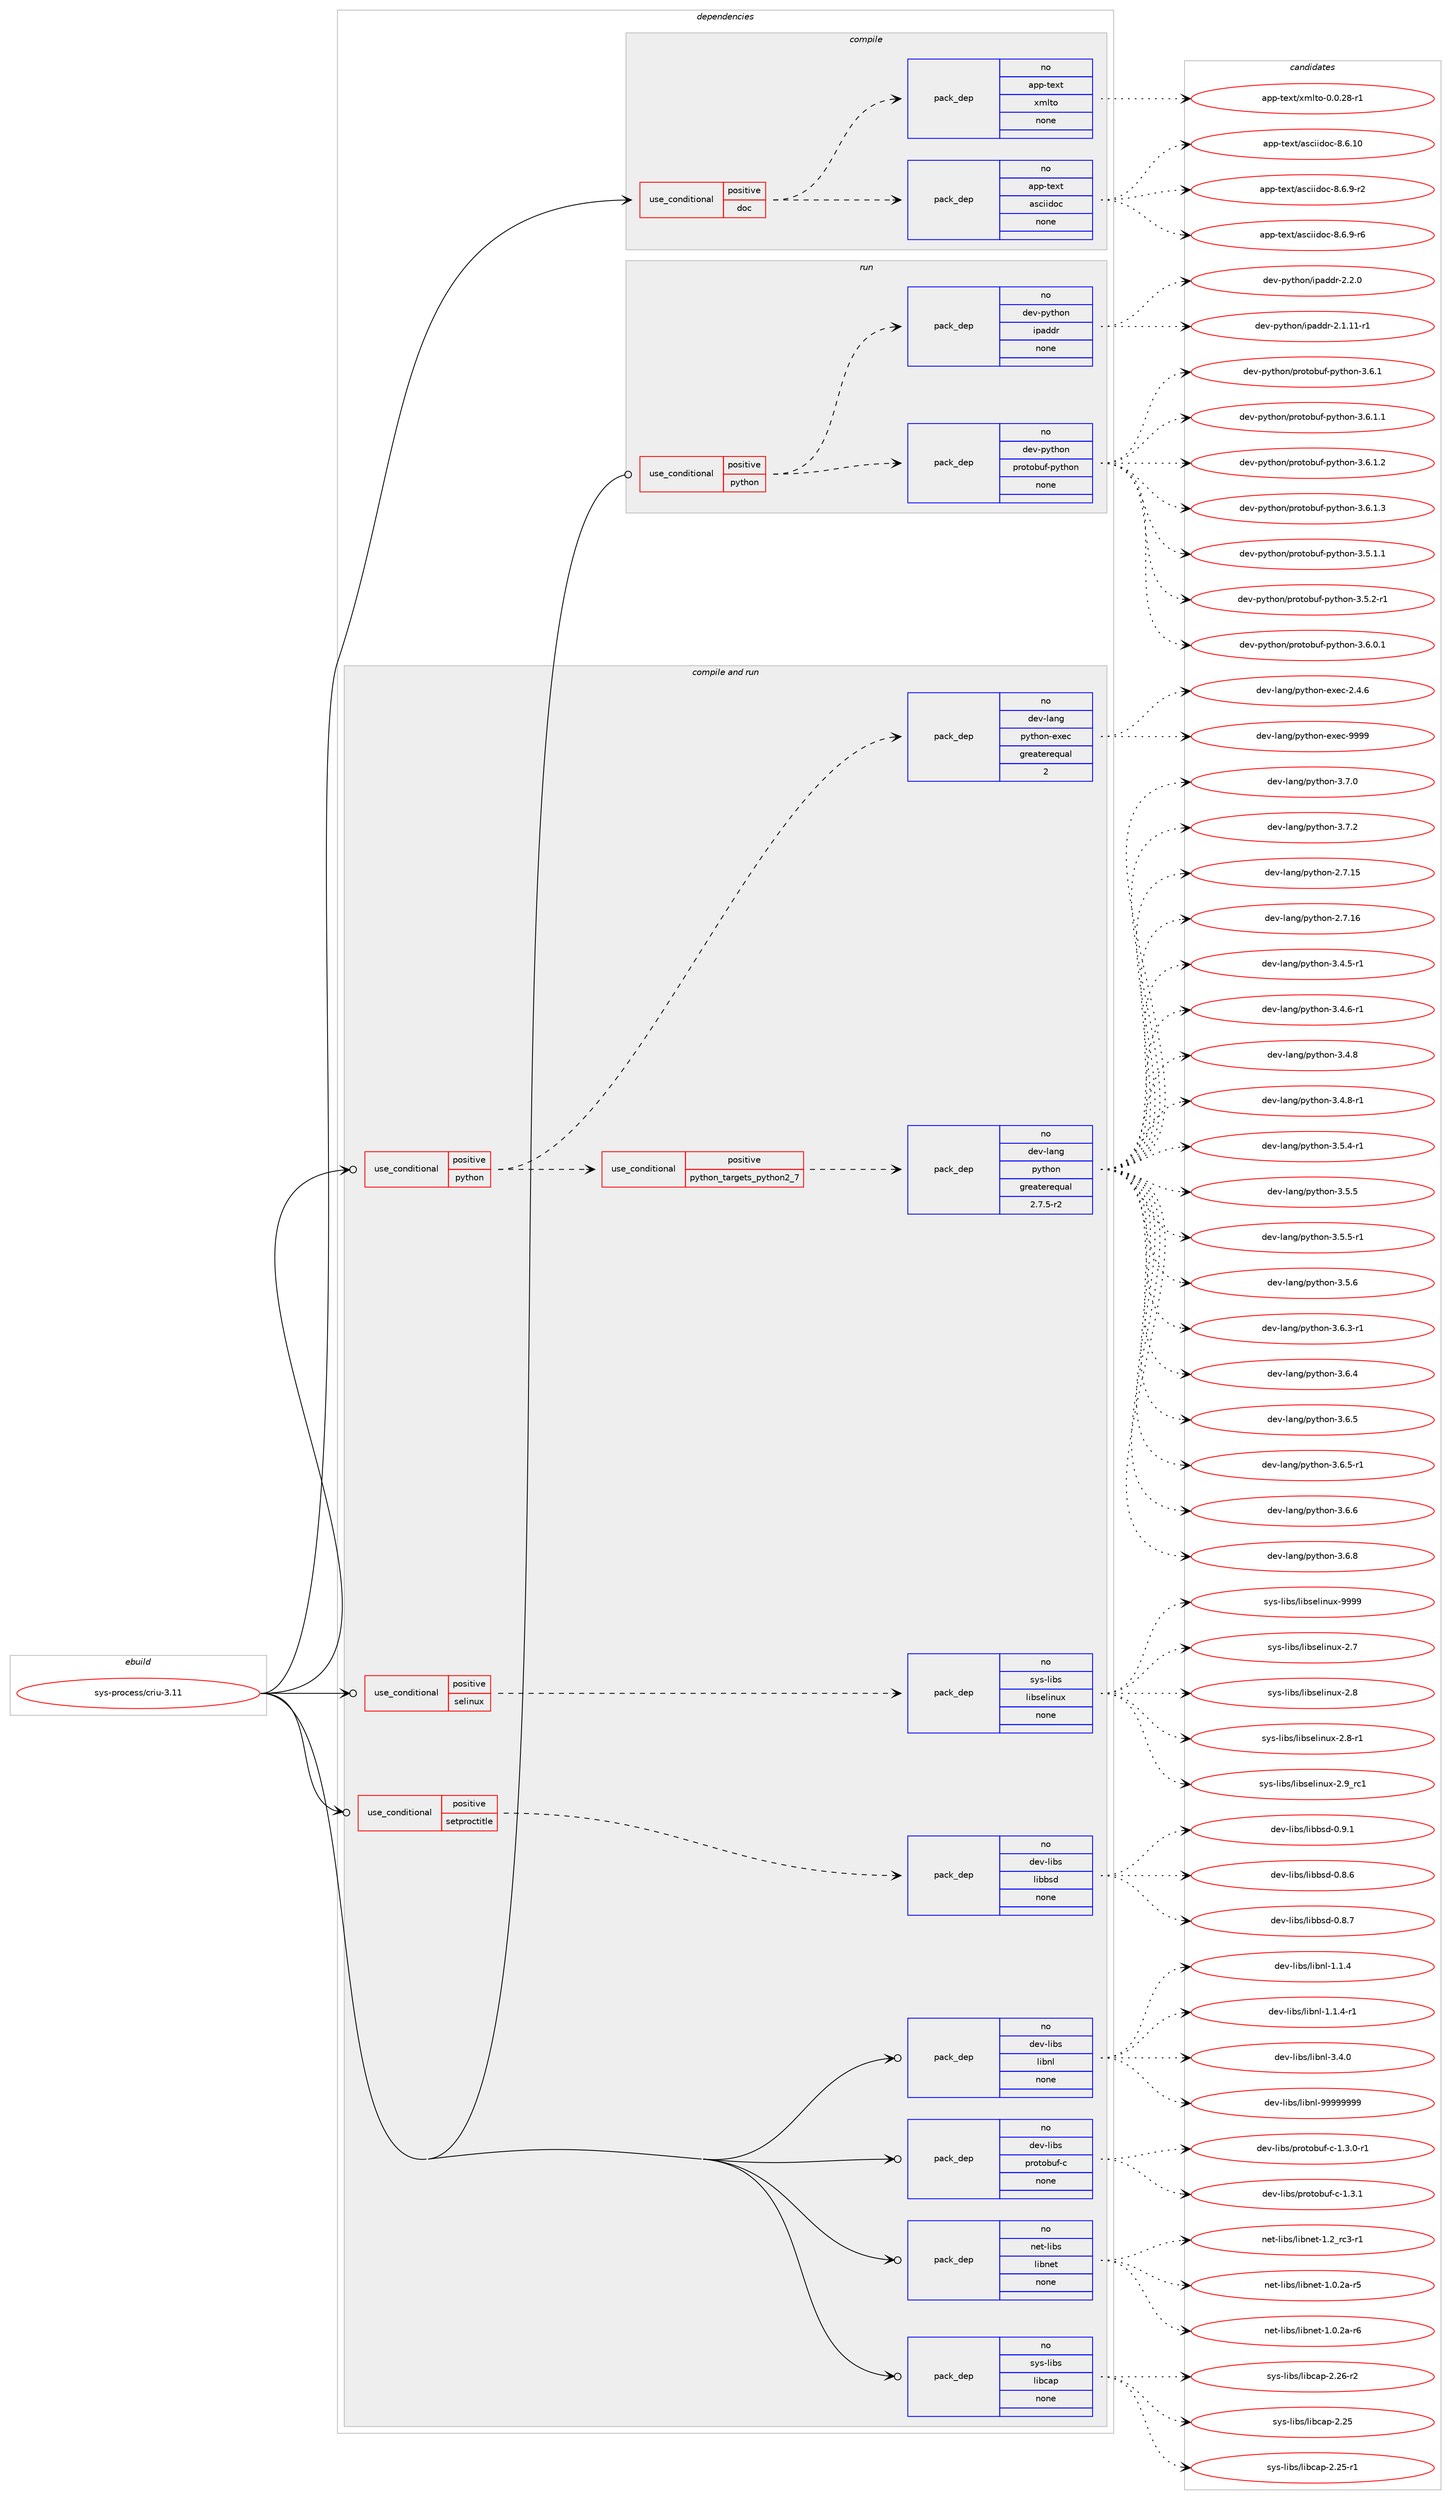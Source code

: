 digraph prolog {

# *************
# Graph options
# *************

newrank=true;
concentrate=true;
compound=true;
graph [rankdir=LR,fontname=Helvetica,fontsize=10,ranksep=1.5];#, ranksep=2.5, nodesep=0.2];
edge  [arrowhead=vee];
node  [fontname=Helvetica,fontsize=10];

# **********
# The ebuild
# **********

subgraph cluster_leftcol {
color=gray;
rank=same;
label=<<i>ebuild</i>>;
id [label="sys-process/criu-3.11", color=red, width=4, href="../sys-process/criu-3.11.svg"];
}

# ****************
# The dependencies
# ****************

subgraph cluster_midcol {
color=gray;
label=<<i>dependencies</i>>;
subgraph cluster_compile {
fillcolor="#eeeeee";
style=filled;
label=<<i>compile</i>>;
subgraph cond462440 {
dependency1740296 [label=<<TABLE BORDER="0" CELLBORDER="1" CELLSPACING="0" CELLPADDING="4"><TR><TD ROWSPAN="3" CELLPADDING="10">use_conditional</TD></TR><TR><TD>positive</TD></TR><TR><TD>doc</TD></TR></TABLE>>, shape=none, color=red];
subgraph pack1249087 {
dependency1740297 [label=<<TABLE BORDER="0" CELLBORDER="1" CELLSPACING="0" CELLPADDING="4" WIDTH="220"><TR><TD ROWSPAN="6" CELLPADDING="30">pack_dep</TD></TR><TR><TD WIDTH="110">no</TD></TR><TR><TD>app-text</TD></TR><TR><TD>asciidoc</TD></TR><TR><TD>none</TD></TR><TR><TD></TD></TR></TABLE>>, shape=none, color=blue];
}
dependency1740296:e -> dependency1740297:w [weight=20,style="dashed",arrowhead="vee"];
subgraph pack1249088 {
dependency1740298 [label=<<TABLE BORDER="0" CELLBORDER="1" CELLSPACING="0" CELLPADDING="4" WIDTH="220"><TR><TD ROWSPAN="6" CELLPADDING="30">pack_dep</TD></TR><TR><TD WIDTH="110">no</TD></TR><TR><TD>app-text</TD></TR><TR><TD>xmlto</TD></TR><TR><TD>none</TD></TR><TR><TD></TD></TR></TABLE>>, shape=none, color=blue];
}
dependency1740296:e -> dependency1740298:w [weight=20,style="dashed",arrowhead="vee"];
}
id:e -> dependency1740296:w [weight=20,style="solid",arrowhead="vee"];
}
subgraph cluster_compileandrun {
fillcolor="#eeeeee";
style=filled;
label=<<i>compile and run</i>>;
subgraph cond462441 {
dependency1740299 [label=<<TABLE BORDER="0" CELLBORDER="1" CELLSPACING="0" CELLPADDING="4"><TR><TD ROWSPAN="3" CELLPADDING="10">use_conditional</TD></TR><TR><TD>positive</TD></TR><TR><TD>python</TD></TR></TABLE>>, shape=none, color=red];
subgraph cond462442 {
dependency1740300 [label=<<TABLE BORDER="0" CELLBORDER="1" CELLSPACING="0" CELLPADDING="4"><TR><TD ROWSPAN="3" CELLPADDING="10">use_conditional</TD></TR><TR><TD>positive</TD></TR><TR><TD>python_targets_python2_7</TD></TR></TABLE>>, shape=none, color=red];
subgraph pack1249089 {
dependency1740301 [label=<<TABLE BORDER="0" CELLBORDER="1" CELLSPACING="0" CELLPADDING="4" WIDTH="220"><TR><TD ROWSPAN="6" CELLPADDING="30">pack_dep</TD></TR><TR><TD WIDTH="110">no</TD></TR><TR><TD>dev-lang</TD></TR><TR><TD>python</TD></TR><TR><TD>greaterequal</TD></TR><TR><TD>2.7.5-r2</TD></TR></TABLE>>, shape=none, color=blue];
}
dependency1740300:e -> dependency1740301:w [weight=20,style="dashed",arrowhead="vee"];
}
dependency1740299:e -> dependency1740300:w [weight=20,style="dashed",arrowhead="vee"];
subgraph pack1249090 {
dependency1740302 [label=<<TABLE BORDER="0" CELLBORDER="1" CELLSPACING="0" CELLPADDING="4" WIDTH="220"><TR><TD ROWSPAN="6" CELLPADDING="30">pack_dep</TD></TR><TR><TD WIDTH="110">no</TD></TR><TR><TD>dev-lang</TD></TR><TR><TD>python-exec</TD></TR><TR><TD>greaterequal</TD></TR><TR><TD>2</TD></TR></TABLE>>, shape=none, color=blue];
}
dependency1740299:e -> dependency1740302:w [weight=20,style="dashed",arrowhead="vee"];
}
id:e -> dependency1740299:w [weight=20,style="solid",arrowhead="odotvee"];
subgraph cond462443 {
dependency1740303 [label=<<TABLE BORDER="0" CELLBORDER="1" CELLSPACING="0" CELLPADDING="4"><TR><TD ROWSPAN="3" CELLPADDING="10">use_conditional</TD></TR><TR><TD>positive</TD></TR><TR><TD>selinux</TD></TR></TABLE>>, shape=none, color=red];
subgraph pack1249091 {
dependency1740304 [label=<<TABLE BORDER="0" CELLBORDER="1" CELLSPACING="0" CELLPADDING="4" WIDTH="220"><TR><TD ROWSPAN="6" CELLPADDING="30">pack_dep</TD></TR><TR><TD WIDTH="110">no</TD></TR><TR><TD>sys-libs</TD></TR><TR><TD>libselinux</TD></TR><TR><TD>none</TD></TR><TR><TD></TD></TR></TABLE>>, shape=none, color=blue];
}
dependency1740303:e -> dependency1740304:w [weight=20,style="dashed",arrowhead="vee"];
}
id:e -> dependency1740303:w [weight=20,style="solid",arrowhead="odotvee"];
subgraph cond462444 {
dependency1740305 [label=<<TABLE BORDER="0" CELLBORDER="1" CELLSPACING="0" CELLPADDING="4"><TR><TD ROWSPAN="3" CELLPADDING="10">use_conditional</TD></TR><TR><TD>positive</TD></TR><TR><TD>setproctitle</TD></TR></TABLE>>, shape=none, color=red];
subgraph pack1249092 {
dependency1740306 [label=<<TABLE BORDER="0" CELLBORDER="1" CELLSPACING="0" CELLPADDING="4" WIDTH="220"><TR><TD ROWSPAN="6" CELLPADDING="30">pack_dep</TD></TR><TR><TD WIDTH="110">no</TD></TR><TR><TD>dev-libs</TD></TR><TR><TD>libbsd</TD></TR><TR><TD>none</TD></TR><TR><TD></TD></TR></TABLE>>, shape=none, color=blue];
}
dependency1740305:e -> dependency1740306:w [weight=20,style="dashed",arrowhead="vee"];
}
id:e -> dependency1740305:w [weight=20,style="solid",arrowhead="odotvee"];
subgraph pack1249093 {
dependency1740307 [label=<<TABLE BORDER="0" CELLBORDER="1" CELLSPACING="0" CELLPADDING="4" WIDTH="220"><TR><TD ROWSPAN="6" CELLPADDING="30">pack_dep</TD></TR><TR><TD WIDTH="110">no</TD></TR><TR><TD>dev-libs</TD></TR><TR><TD>libnl</TD></TR><TR><TD>none</TD></TR><TR><TD></TD></TR></TABLE>>, shape=none, color=blue];
}
id:e -> dependency1740307:w [weight=20,style="solid",arrowhead="odotvee"];
subgraph pack1249094 {
dependency1740308 [label=<<TABLE BORDER="0" CELLBORDER="1" CELLSPACING="0" CELLPADDING="4" WIDTH="220"><TR><TD ROWSPAN="6" CELLPADDING="30">pack_dep</TD></TR><TR><TD WIDTH="110">no</TD></TR><TR><TD>dev-libs</TD></TR><TR><TD>protobuf-c</TD></TR><TR><TD>none</TD></TR><TR><TD></TD></TR></TABLE>>, shape=none, color=blue];
}
id:e -> dependency1740308:w [weight=20,style="solid",arrowhead="odotvee"];
subgraph pack1249095 {
dependency1740309 [label=<<TABLE BORDER="0" CELLBORDER="1" CELLSPACING="0" CELLPADDING="4" WIDTH="220"><TR><TD ROWSPAN="6" CELLPADDING="30">pack_dep</TD></TR><TR><TD WIDTH="110">no</TD></TR><TR><TD>net-libs</TD></TR><TR><TD>libnet</TD></TR><TR><TD>none</TD></TR><TR><TD></TD></TR></TABLE>>, shape=none, color=blue];
}
id:e -> dependency1740309:w [weight=20,style="solid",arrowhead="odotvee"];
subgraph pack1249096 {
dependency1740310 [label=<<TABLE BORDER="0" CELLBORDER="1" CELLSPACING="0" CELLPADDING="4" WIDTH="220"><TR><TD ROWSPAN="6" CELLPADDING="30">pack_dep</TD></TR><TR><TD WIDTH="110">no</TD></TR><TR><TD>sys-libs</TD></TR><TR><TD>libcap</TD></TR><TR><TD>none</TD></TR><TR><TD></TD></TR></TABLE>>, shape=none, color=blue];
}
id:e -> dependency1740310:w [weight=20,style="solid",arrowhead="odotvee"];
}
subgraph cluster_run {
fillcolor="#eeeeee";
style=filled;
label=<<i>run</i>>;
subgraph cond462445 {
dependency1740311 [label=<<TABLE BORDER="0" CELLBORDER="1" CELLSPACING="0" CELLPADDING="4"><TR><TD ROWSPAN="3" CELLPADDING="10">use_conditional</TD></TR><TR><TD>positive</TD></TR><TR><TD>python</TD></TR></TABLE>>, shape=none, color=red];
subgraph pack1249097 {
dependency1740312 [label=<<TABLE BORDER="0" CELLBORDER="1" CELLSPACING="0" CELLPADDING="4" WIDTH="220"><TR><TD ROWSPAN="6" CELLPADDING="30">pack_dep</TD></TR><TR><TD WIDTH="110">no</TD></TR><TR><TD>dev-python</TD></TR><TR><TD>protobuf-python</TD></TR><TR><TD>none</TD></TR><TR><TD></TD></TR></TABLE>>, shape=none, color=blue];
}
dependency1740311:e -> dependency1740312:w [weight=20,style="dashed",arrowhead="vee"];
subgraph pack1249098 {
dependency1740313 [label=<<TABLE BORDER="0" CELLBORDER="1" CELLSPACING="0" CELLPADDING="4" WIDTH="220"><TR><TD ROWSPAN="6" CELLPADDING="30">pack_dep</TD></TR><TR><TD WIDTH="110">no</TD></TR><TR><TD>dev-python</TD></TR><TR><TD>ipaddr</TD></TR><TR><TD>none</TD></TR><TR><TD></TD></TR></TABLE>>, shape=none, color=blue];
}
dependency1740311:e -> dependency1740313:w [weight=20,style="dashed",arrowhead="vee"];
}
id:e -> dependency1740311:w [weight=20,style="solid",arrowhead="odot"];
}
}

# **************
# The candidates
# **************

subgraph cluster_choices {
rank=same;
color=gray;
label=<<i>candidates</i>>;

subgraph choice1249087 {
color=black;
nodesep=1;
choice97112112451161011201164797115991051051001119945564654464948 [label="app-text/asciidoc-8.6.10", color=red, width=4,href="../app-text/asciidoc-8.6.10.svg"];
choice9711211245116101120116479711599105105100111994556465446574511450 [label="app-text/asciidoc-8.6.9-r2", color=red, width=4,href="../app-text/asciidoc-8.6.9-r2.svg"];
choice9711211245116101120116479711599105105100111994556465446574511454 [label="app-text/asciidoc-8.6.9-r6", color=red, width=4,href="../app-text/asciidoc-8.6.9-r6.svg"];
dependency1740297:e -> choice97112112451161011201164797115991051051001119945564654464948:w [style=dotted,weight="100"];
dependency1740297:e -> choice9711211245116101120116479711599105105100111994556465446574511450:w [style=dotted,weight="100"];
dependency1740297:e -> choice9711211245116101120116479711599105105100111994556465446574511454:w [style=dotted,weight="100"];
}
subgraph choice1249088 {
color=black;
nodesep=1;
choice971121124511610112011647120109108116111454846484650564511449 [label="app-text/xmlto-0.0.28-r1", color=red, width=4,href="../app-text/xmlto-0.0.28-r1.svg"];
dependency1740298:e -> choice971121124511610112011647120109108116111454846484650564511449:w [style=dotted,weight="100"];
}
subgraph choice1249089 {
color=black;
nodesep=1;
choice10010111845108971101034711212111610411111045504655464953 [label="dev-lang/python-2.7.15", color=red, width=4,href="../dev-lang/python-2.7.15.svg"];
choice10010111845108971101034711212111610411111045504655464954 [label="dev-lang/python-2.7.16", color=red, width=4,href="../dev-lang/python-2.7.16.svg"];
choice1001011184510897110103471121211161041111104551465246534511449 [label="dev-lang/python-3.4.5-r1", color=red, width=4,href="../dev-lang/python-3.4.5-r1.svg"];
choice1001011184510897110103471121211161041111104551465246544511449 [label="dev-lang/python-3.4.6-r1", color=red, width=4,href="../dev-lang/python-3.4.6-r1.svg"];
choice100101118451089711010347112121116104111110455146524656 [label="dev-lang/python-3.4.8", color=red, width=4,href="../dev-lang/python-3.4.8.svg"];
choice1001011184510897110103471121211161041111104551465246564511449 [label="dev-lang/python-3.4.8-r1", color=red, width=4,href="../dev-lang/python-3.4.8-r1.svg"];
choice1001011184510897110103471121211161041111104551465346524511449 [label="dev-lang/python-3.5.4-r1", color=red, width=4,href="../dev-lang/python-3.5.4-r1.svg"];
choice100101118451089711010347112121116104111110455146534653 [label="dev-lang/python-3.5.5", color=red, width=4,href="../dev-lang/python-3.5.5.svg"];
choice1001011184510897110103471121211161041111104551465346534511449 [label="dev-lang/python-3.5.5-r1", color=red, width=4,href="../dev-lang/python-3.5.5-r1.svg"];
choice100101118451089711010347112121116104111110455146534654 [label="dev-lang/python-3.5.6", color=red, width=4,href="../dev-lang/python-3.5.6.svg"];
choice1001011184510897110103471121211161041111104551465446514511449 [label="dev-lang/python-3.6.3-r1", color=red, width=4,href="../dev-lang/python-3.6.3-r1.svg"];
choice100101118451089711010347112121116104111110455146544652 [label="dev-lang/python-3.6.4", color=red, width=4,href="../dev-lang/python-3.6.4.svg"];
choice100101118451089711010347112121116104111110455146544653 [label="dev-lang/python-3.6.5", color=red, width=4,href="../dev-lang/python-3.6.5.svg"];
choice1001011184510897110103471121211161041111104551465446534511449 [label="dev-lang/python-3.6.5-r1", color=red, width=4,href="../dev-lang/python-3.6.5-r1.svg"];
choice100101118451089711010347112121116104111110455146544654 [label="dev-lang/python-3.6.6", color=red, width=4,href="../dev-lang/python-3.6.6.svg"];
choice100101118451089711010347112121116104111110455146544656 [label="dev-lang/python-3.6.8", color=red, width=4,href="../dev-lang/python-3.6.8.svg"];
choice100101118451089711010347112121116104111110455146554648 [label="dev-lang/python-3.7.0", color=red, width=4,href="../dev-lang/python-3.7.0.svg"];
choice100101118451089711010347112121116104111110455146554650 [label="dev-lang/python-3.7.2", color=red, width=4,href="../dev-lang/python-3.7.2.svg"];
dependency1740301:e -> choice10010111845108971101034711212111610411111045504655464953:w [style=dotted,weight="100"];
dependency1740301:e -> choice10010111845108971101034711212111610411111045504655464954:w [style=dotted,weight="100"];
dependency1740301:e -> choice1001011184510897110103471121211161041111104551465246534511449:w [style=dotted,weight="100"];
dependency1740301:e -> choice1001011184510897110103471121211161041111104551465246544511449:w [style=dotted,weight="100"];
dependency1740301:e -> choice100101118451089711010347112121116104111110455146524656:w [style=dotted,weight="100"];
dependency1740301:e -> choice1001011184510897110103471121211161041111104551465246564511449:w [style=dotted,weight="100"];
dependency1740301:e -> choice1001011184510897110103471121211161041111104551465346524511449:w [style=dotted,weight="100"];
dependency1740301:e -> choice100101118451089711010347112121116104111110455146534653:w [style=dotted,weight="100"];
dependency1740301:e -> choice1001011184510897110103471121211161041111104551465346534511449:w [style=dotted,weight="100"];
dependency1740301:e -> choice100101118451089711010347112121116104111110455146534654:w [style=dotted,weight="100"];
dependency1740301:e -> choice1001011184510897110103471121211161041111104551465446514511449:w [style=dotted,weight="100"];
dependency1740301:e -> choice100101118451089711010347112121116104111110455146544652:w [style=dotted,weight="100"];
dependency1740301:e -> choice100101118451089711010347112121116104111110455146544653:w [style=dotted,weight="100"];
dependency1740301:e -> choice1001011184510897110103471121211161041111104551465446534511449:w [style=dotted,weight="100"];
dependency1740301:e -> choice100101118451089711010347112121116104111110455146544654:w [style=dotted,weight="100"];
dependency1740301:e -> choice100101118451089711010347112121116104111110455146544656:w [style=dotted,weight="100"];
dependency1740301:e -> choice100101118451089711010347112121116104111110455146554648:w [style=dotted,weight="100"];
dependency1740301:e -> choice100101118451089711010347112121116104111110455146554650:w [style=dotted,weight="100"];
}
subgraph choice1249090 {
color=black;
nodesep=1;
choice1001011184510897110103471121211161041111104510112010199455046524654 [label="dev-lang/python-exec-2.4.6", color=red, width=4,href="../dev-lang/python-exec-2.4.6.svg"];
choice10010111845108971101034711212111610411111045101120101994557575757 [label="dev-lang/python-exec-9999", color=red, width=4,href="../dev-lang/python-exec-9999.svg"];
dependency1740302:e -> choice1001011184510897110103471121211161041111104510112010199455046524654:w [style=dotted,weight="100"];
dependency1740302:e -> choice10010111845108971101034711212111610411111045101120101994557575757:w [style=dotted,weight="100"];
}
subgraph choice1249091 {
color=black;
nodesep=1;
choice1151211154510810598115471081059811510110810511011712045504655 [label="sys-libs/libselinux-2.7", color=red, width=4,href="../sys-libs/libselinux-2.7.svg"];
choice1151211154510810598115471081059811510110810511011712045504656 [label="sys-libs/libselinux-2.8", color=red, width=4,href="../sys-libs/libselinux-2.8.svg"];
choice11512111545108105981154710810598115101108105110117120455046564511449 [label="sys-libs/libselinux-2.8-r1", color=red, width=4,href="../sys-libs/libselinux-2.8-r1.svg"];
choice1151211154510810598115471081059811510110810511011712045504657951149949 [label="sys-libs/libselinux-2.9_rc1", color=red, width=4,href="../sys-libs/libselinux-2.9_rc1.svg"];
choice115121115451081059811547108105981151011081051101171204557575757 [label="sys-libs/libselinux-9999", color=red, width=4,href="../sys-libs/libselinux-9999.svg"];
dependency1740304:e -> choice1151211154510810598115471081059811510110810511011712045504655:w [style=dotted,weight="100"];
dependency1740304:e -> choice1151211154510810598115471081059811510110810511011712045504656:w [style=dotted,weight="100"];
dependency1740304:e -> choice11512111545108105981154710810598115101108105110117120455046564511449:w [style=dotted,weight="100"];
dependency1740304:e -> choice1151211154510810598115471081059811510110810511011712045504657951149949:w [style=dotted,weight="100"];
dependency1740304:e -> choice115121115451081059811547108105981151011081051101171204557575757:w [style=dotted,weight="100"];
}
subgraph choice1249092 {
color=black;
nodesep=1;
choice1001011184510810598115471081059898115100454846564654 [label="dev-libs/libbsd-0.8.6", color=red, width=4,href="../dev-libs/libbsd-0.8.6.svg"];
choice1001011184510810598115471081059898115100454846564655 [label="dev-libs/libbsd-0.8.7", color=red, width=4,href="../dev-libs/libbsd-0.8.7.svg"];
choice1001011184510810598115471081059898115100454846574649 [label="dev-libs/libbsd-0.9.1", color=red, width=4,href="../dev-libs/libbsd-0.9.1.svg"];
dependency1740306:e -> choice1001011184510810598115471081059898115100454846564654:w [style=dotted,weight="100"];
dependency1740306:e -> choice1001011184510810598115471081059898115100454846564655:w [style=dotted,weight="100"];
dependency1740306:e -> choice1001011184510810598115471081059898115100454846574649:w [style=dotted,weight="100"];
}
subgraph choice1249093 {
color=black;
nodesep=1;
choice10010111845108105981154710810598110108454946494652 [label="dev-libs/libnl-1.1.4", color=red, width=4,href="../dev-libs/libnl-1.1.4.svg"];
choice100101118451081059811547108105981101084549464946524511449 [label="dev-libs/libnl-1.1.4-r1", color=red, width=4,href="../dev-libs/libnl-1.1.4-r1.svg"];
choice10010111845108105981154710810598110108455146524648 [label="dev-libs/libnl-3.4.0", color=red, width=4,href="../dev-libs/libnl-3.4.0.svg"];
choice10010111845108105981154710810598110108455757575757575757 [label="dev-libs/libnl-99999999", color=red, width=4,href="../dev-libs/libnl-99999999.svg"];
dependency1740307:e -> choice10010111845108105981154710810598110108454946494652:w [style=dotted,weight="100"];
dependency1740307:e -> choice100101118451081059811547108105981101084549464946524511449:w [style=dotted,weight="100"];
dependency1740307:e -> choice10010111845108105981154710810598110108455146524648:w [style=dotted,weight="100"];
dependency1740307:e -> choice10010111845108105981154710810598110108455757575757575757:w [style=dotted,weight="100"];
}
subgraph choice1249094 {
color=black;
nodesep=1;
choice1001011184510810598115471121141111161119811710245994549465146484511449 [label="dev-libs/protobuf-c-1.3.0-r1", color=red, width=4,href="../dev-libs/protobuf-c-1.3.0-r1.svg"];
choice100101118451081059811547112114111116111981171024599454946514649 [label="dev-libs/protobuf-c-1.3.1", color=red, width=4,href="../dev-libs/protobuf-c-1.3.1.svg"];
dependency1740308:e -> choice1001011184510810598115471121141111161119811710245994549465146484511449:w [style=dotted,weight="100"];
dependency1740308:e -> choice100101118451081059811547112114111116111981171024599454946514649:w [style=dotted,weight="100"];
}
subgraph choice1249095 {
color=black;
nodesep=1;
choice11010111645108105981154710810598110101116454946484650974511453 [label="net-libs/libnet-1.0.2a-r5", color=red, width=4,href="../net-libs/libnet-1.0.2a-r5.svg"];
choice11010111645108105981154710810598110101116454946484650974511454 [label="net-libs/libnet-1.0.2a-r6", color=red, width=4,href="../net-libs/libnet-1.0.2a-r6.svg"];
choice11010111645108105981154710810598110101116454946509511499514511449 [label="net-libs/libnet-1.2_rc3-r1", color=red, width=4,href="../net-libs/libnet-1.2_rc3-r1.svg"];
dependency1740309:e -> choice11010111645108105981154710810598110101116454946484650974511453:w [style=dotted,weight="100"];
dependency1740309:e -> choice11010111645108105981154710810598110101116454946484650974511454:w [style=dotted,weight="100"];
dependency1740309:e -> choice11010111645108105981154710810598110101116454946509511499514511449:w [style=dotted,weight="100"];
}
subgraph choice1249096 {
color=black;
nodesep=1;
choice1151211154510810598115471081059899971124550465053 [label="sys-libs/libcap-2.25", color=red, width=4,href="../sys-libs/libcap-2.25.svg"];
choice11512111545108105981154710810598999711245504650534511449 [label="sys-libs/libcap-2.25-r1", color=red, width=4,href="../sys-libs/libcap-2.25-r1.svg"];
choice11512111545108105981154710810598999711245504650544511450 [label="sys-libs/libcap-2.26-r2", color=red, width=4,href="../sys-libs/libcap-2.26-r2.svg"];
dependency1740310:e -> choice1151211154510810598115471081059899971124550465053:w [style=dotted,weight="100"];
dependency1740310:e -> choice11512111545108105981154710810598999711245504650534511449:w [style=dotted,weight="100"];
dependency1740310:e -> choice11512111545108105981154710810598999711245504650544511450:w [style=dotted,weight="100"];
}
subgraph choice1249097 {
color=black;
nodesep=1;
choice100101118451121211161041111104711211411111611198117102451121211161041111104551465346494649 [label="dev-python/protobuf-python-3.5.1.1", color=red, width=4,href="../dev-python/protobuf-python-3.5.1.1.svg"];
choice100101118451121211161041111104711211411111611198117102451121211161041111104551465346504511449 [label="dev-python/protobuf-python-3.5.2-r1", color=red, width=4,href="../dev-python/protobuf-python-3.5.2-r1.svg"];
choice100101118451121211161041111104711211411111611198117102451121211161041111104551465446484649 [label="dev-python/protobuf-python-3.6.0.1", color=red, width=4,href="../dev-python/protobuf-python-3.6.0.1.svg"];
choice10010111845112121116104111110471121141111161119811710245112121116104111110455146544649 [label="dev-python/protobuf-python-3.6.1", color=red, width=4,href="../dev-python/protobuf-python-3.6.1.svg"];
choice100101118451121211161041111104711211411111611198117102451121211161041111104551465446494649 [label="dev-python/protobuf-python-3.6.1.1", color=red, width=4,href="../dev-python/protobuf-python-3.6.1.1.svg"];
choice100101118451121211161041111104711211411111611198117102451121211161041111104551465446494650 [label="dev-python/protobuf-python-3.6.1.2", color=red, width=4,href="../dev-python/protobuf-python-3.6.1.2.svg"];
choice100101118451121211161041111104711211411111611198117102451121211161041111104551465446494651 [label="dev-python/protobuf-python-3.6.1.3", color=red, width=4,href="../dev-python/protobuf-python-3.6.1.3.svg"];
dependency1740312:e -> choice100101118451121211161041111104711211411111611198117102451121211161041111104551465346494649:w [style=dotted,weight="100"];
dependency1740312:e -> choice100101118451121211161041111104711211411111611198117102451121211161041111104551465346504511449:w [style=dotted,weight="100"];
dependency1740312:e -> choice100101118451121211161041111104711211411111611198117102451121211161041111104551465446484649:w [style=dotted,weight="100"];
dependency1740312:e -> choice10010111845112121116104111110471121141111161119811710245112121116104111110455146544649:w [style=dotted,weight="100"];
dependency1740312:e -> choice100101118451121211161041111104711211411111611198117102451121211161041111104551465446494649:w [style=dotted,weight="100"];
dependency1740312:e -> choice100101118451121211161041111104711211411111611198117102451121211161041111104551465446494650:w [style=dotted,weight="100"];
dependency1740312:e -> choice100101118451121211161041111104711211411111611198117102451121211161041111104551465446494651:w [style=dotted,weight="100"];
}
subgraph choice1249098 {
color=black;
nodesep=1;
choice100101118451121211161041111104710511297100100114455046494649494511449 [label="dev-python/ipaddr-2.1.11-r1", color=red, width=4,href="../dev-python/ipaddr-2.1.11-r1.svg"];
choice100101118451121211161041111104710511297100100114455046504648 [label="dev-python/ipaddr-2.2.0", color=red, width=4,href="../dev-python/ipaddr-2.2.0.svg"];
dependency1740313:e -> choice100101118451121211161041111104710511297100100114455046494649494511449:w [style=dotted,weight="100"];
dependency1740313:e -> choice100101118451121211161041111104710511297100100114455046504648:w [style=dotted,weight="100"];
}
}

}
